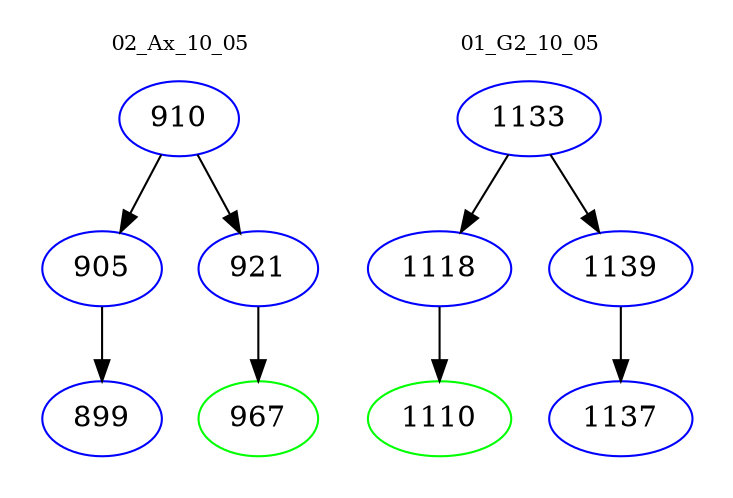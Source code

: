digraph{
subgraph cluster_0 {
color = white
label = "02_Ax_10_05";
fontsize=10;
T0_910 [label="910", color="blue"]
T0_910 -> T0_905 [color="black"]
T0_905 [label="905", color="blue"]
T0_905 -> T0_899 [color="black"]
T0_899 [label="899", color="blue"]
T0_910 -> T0_921 [color="black"]
T0_921 [label="921", color="blue"]
T0_921 -> T0_967 [color="black"]
T0_967 [label="967", color="green"]
}
subgraph cluster_1 {
color = white
label = "01_G2_10_05";
fontsize=10;
T1_1133 [label="1133", color="blue"]
T1_1133 -> T1_1118 [color="black"]
T1_1118 [label="1118", color="blue"]
T1_1118 -> T1_1110 [color="black"]
T1_1110 [label="1110", color="green"]
T1_1133 -> T1_1139 [color="black"]
T1_1139 [label="1139", color="blue"]
T1_1139 -> T1_1137 [color="black"]
T1_1137 [label="1137", color="blue"]
}
}
